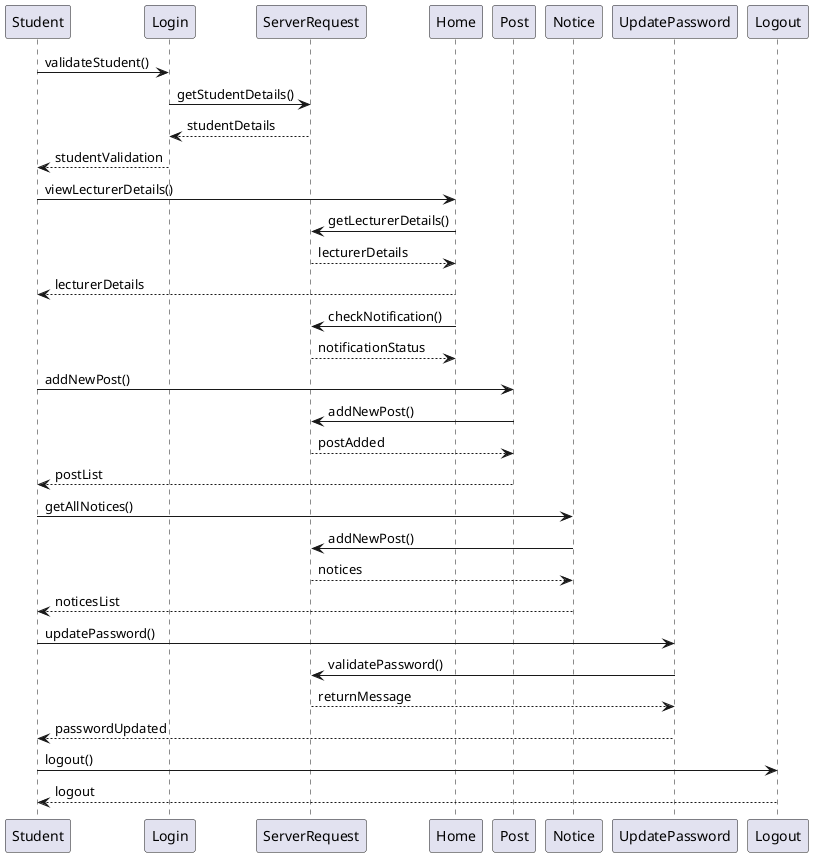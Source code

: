 @startuml
Student -> Login: validateStudent()
Login -> ServerRequest: getStudentDetails()
ServerRequest --> Login: studentDetails
Login --> Student: studentValidation
Student -> Home: viewLecturerDetails()
Home -> ServerRequest: getLecturerDetails()
Home <-- ServerRequest: lecturerDetails
Home --> Student: lecturerDetails
Home -> ServerRequest: checkNotification()
ServerRequest -->Home: notificationStatus
Student ->Post: addNewPost()
Post -> ServerRequest:addNewPost()
ServerRequest -->Post:postAdded
Post -->Student:postList
Student ->Notice: getAllNotices()
Notice -> ServerRequest:addNewPost()
ServerRequest -->Notice:notices
Notice -->Student:noticesList
Student -> UpdatePassword:updatePassword()
UpdatePassword ->ServerRequest: validatePassword()
ServerRequest --> UpdatePassword: returnMessage
UpdatePassword --> Student: passwordUpdated
Student -> Logout: logout()
Logout --> Student: logout

@enduml